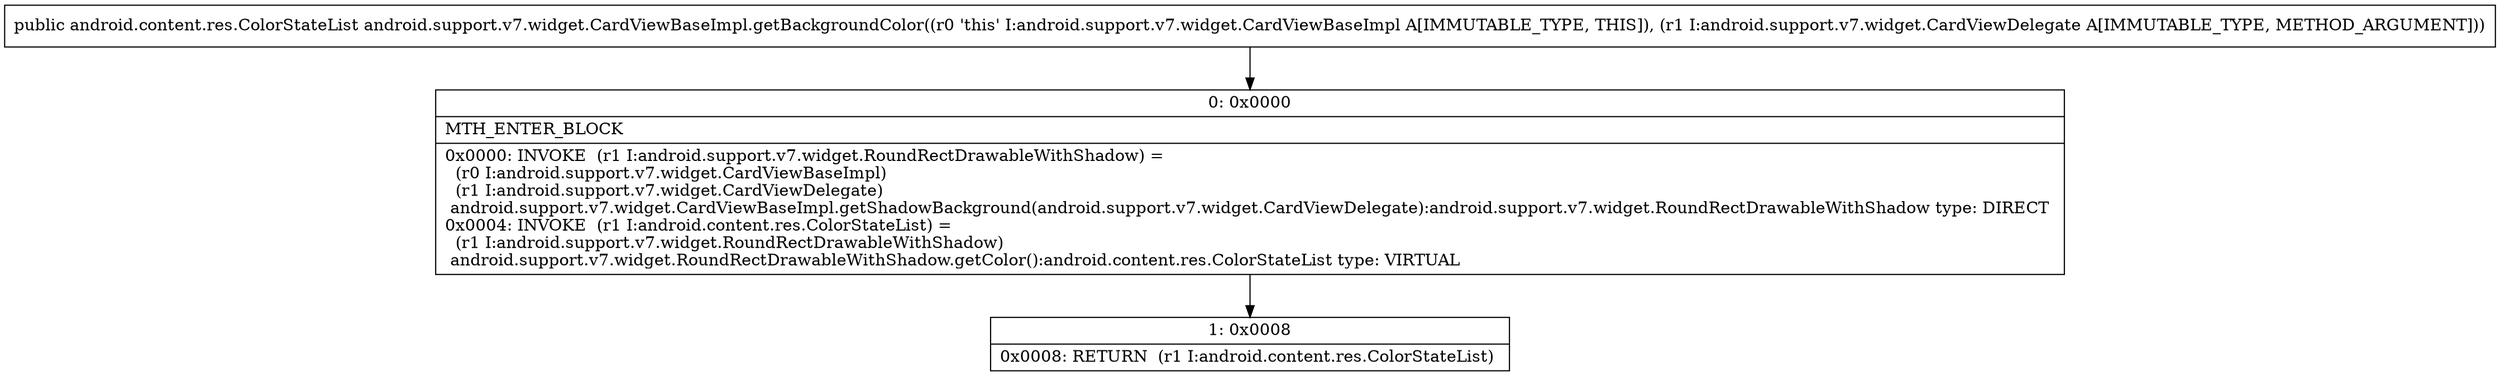 digraph "CFG forandroid.support.v7.widget.CardViewBaseImpl.getBackgroundColor(Landroid\/support\/v7\/widget\/CardViewDelegate;)Landroid\/content\/res\/ColorStateList;" {
Node_0 [shape=record,label="{0\:\ 0x0000|MTH_ENTER_BLOCK\l|0x0000: INVOKE  (r1 I:android.support.v7.widget.RoundRectDrawableWithShadow) = \l  (r0 I:android.support.v7.widget.CardViewBaseImpl)\l  (r1 I:android.support.v7.widget.CardViewDelegate)\l android.support.v7.widget.CardViewBaseImpl.getShadowBackground(android.support.v7.widget.CardViewDelegate):android.support.v7.widget.RoundRectDrawableWithShadow type: DIRECT \l0x0004: INVOKE  (r1 I:android.content.res.ColorStateList) = \l  (r1 I:android.support.v7.widget.RoundRectDrawableWithShadow)\l android.support.v7.widget.RoundRectDrawableWithShadow.getColor():android.content.res.ColorStateList type: VIRTUAL \l}"];
Node_1 [shape=record,label="{1\:\ 0x0008|0x0008: RETURN  (r1 I:android.content.res.ColorStateList) \l}"];
MethodNode[shape=record,label="{public android.content.res.ColorStateList android.support.v7.widget.CardViewBaseImpl.getBackgroundColor((r0 'this' I:android.support.v7.widget.CardViewBaseImpl A[IMMUTABLE_TYPE, THIS]), (r1 I:android.support.v7.widget.CardViewDelegate A[IMMUTABLE_TYPE, METHOD_ARGUMENT])) }"];
MethodNode -> Node_0;
Node_0 -> Node_1;
}

